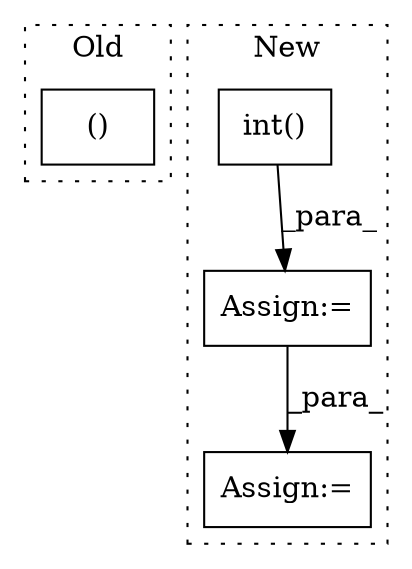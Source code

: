 digraph G {
subgraph cluster0 {
1 [label="()" a="54" s="6174" l="22" shape="box"];
label = "Old";
style="dotted";
}
subgraph cluster1 {
2 [label="int()" a="75" s="6085" l="18" shape="box"];
3 [label="Assign:=" a="68" s="6082" l="3" shape="box"];
4 [label="Assign:=" a="68" s="6457" l="3" shape="box"];
label = "New";
style="dotted";
}
2 -> 3 [label="_para_"];
3 -> 4 [label="_para_"];
}